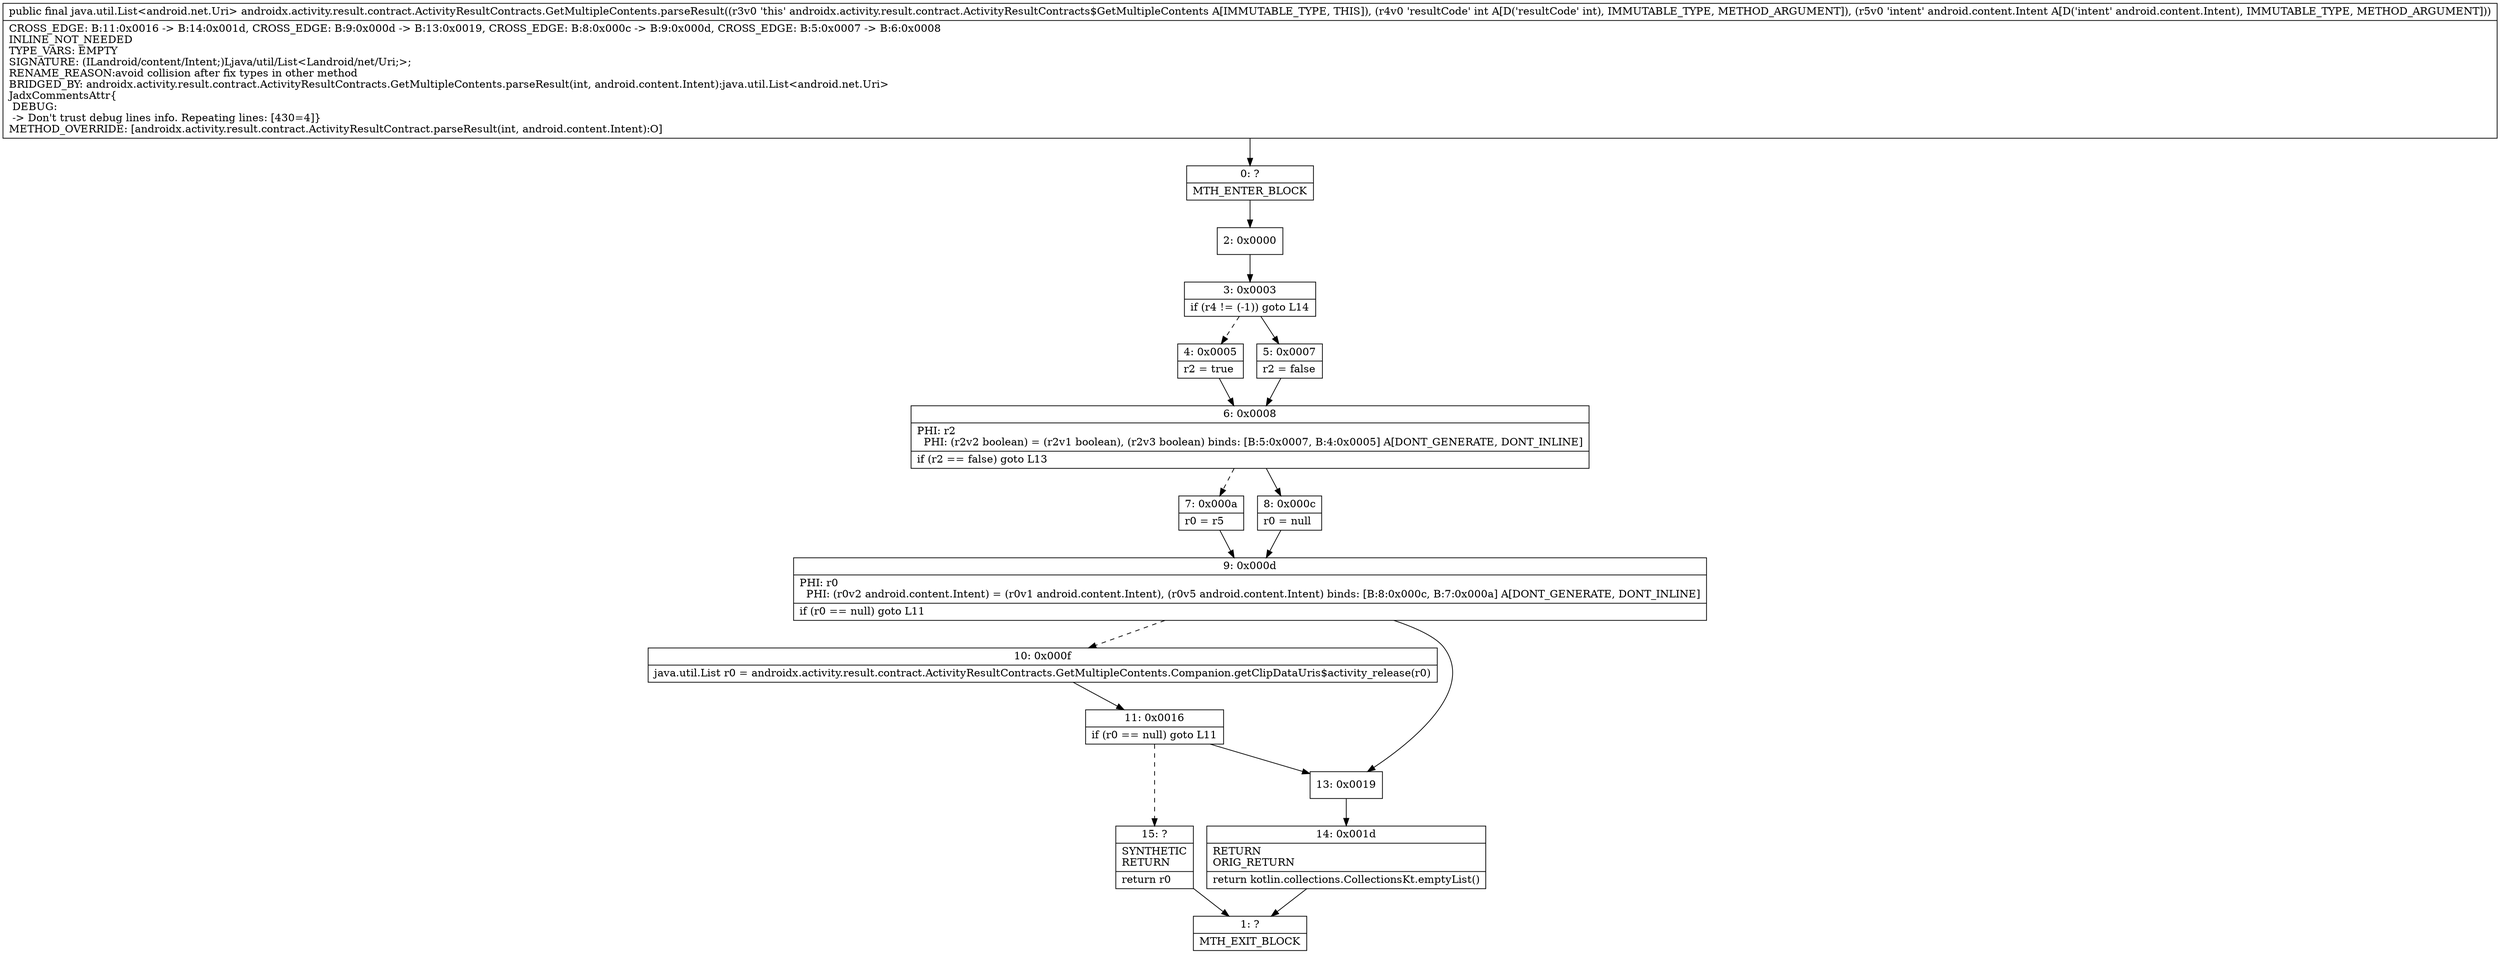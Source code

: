 digraph "CFG forandroidx.activity.result.contract.ActivityResultContracts.GetMultipleContents.parseResult(ILandroid\/content\/Intent;)Ljava\/util\/List;" {
Node_0 [shape=record,label="{0\:\ ?|MTH_ENTER_BLOCK\l}"];
Node_2 [shape=record,label="{2\:\ 0x0000}"];
Node_3 [shape=record,label="{3\:\ 0x0003|if (r4 != (\-1)) goto L14\l}"];
Node_4 [shape=record,label="{4\:\ 0x0005|r2 = true\l}"];
Node_6 [shape=record,label="{6\:\ 0x0008|PHI: r2 \l  PHI: (r2v2 boolean) = (r2v1 boolean), (r2v3 boolean) binds: [B:5:0x0007, B:4:0x0005] A[DONT_GENERATE, DONT_INLINE]\l|if (r2 == false) goto L13\l}"];
Node_7 [shape=record,label="{7\:\ 0x000a|r0 = r5\l}"];
Node_9 [shape=record,label="{9\:\ 0x000d|PHI: r0 \l  PHI: (r0v2 android.content.Intent) = (r0v1 android.content.Intent), (r0v5 android.content.Intent) binds: [B:8:0x000c, B:7:0x000a] A[DONT_GENERATE, DONT_INLINE]\l|if (r0 == null) goto L11\l}"];
Node_10 [shape=record,label="{10\:\ 0x000f|java.util.List r0 = androidx.activity.result.contract.ActivityResultContracts.GetMultipleContents.Companion.getClipDataUris$activity_release(r0)\l}"];
Node_11 [shape=record,label="{11\:\ 0x0016|if (r0 == null) goto L11\l}"];
Node_15 [shape=record,label="{15\:\ ?|SYNTHETIC\lRETURN\l|return r0\l}"];
Node_1 [shape=record,label="{1\:\ ?|MTH_EXIT_BLOCK\l}"];
Node_13 [shape=record,label="{13\:\ 0x0019}"];
Node_14 [shape=record,label="{14\:\ 0x001d|RETURN\lORIG_RETURN\l|return kotlin.collections.CollectionsKt.emptyList()\l}"];
Node_8 [shape=record,label="{8\:\ 0x000c|r0 = null\l}"];
Node_5 [shape=record,label="{5\:\ 0x0007|r2 = false\l}"];
MethodNode[shape=record,label="{public final java.util.List\<android.net.Uri\> androidx.activity.result.contract.ActivityResultContracts.GetMultipleContents.parseResult((r3v0 'this' androidx.activity.result.contract.ActivityResultContracts$GetMultipleContents A[IMMUTABLE_TYPE, THIS]), (r4v0 'resultCode' int A[D('resultCode' int), IMMUTABLE_TYPE, METHOD_ARGUMENT]), (r5v0 'intent' android.content.Intent A[D('intent' android.content.Intent), IMMUTABLE_TYPE, METHOD_ARGUMENT]))  | CROSS_EDGE: B:11:0x0016 \-\> B:14:0x001d, CROSS_EDGE: B:9:0x000d \-\> B:13:0x0019, CROSS_EDGE: B:8:0x000c \-\> B:9:0x000d, CROSS_EDGE: B:5:0x0007 \-\> B:6:0x0008\lINLINE_NOT_NEEDED\lTYPE_VARS: EMPTY\lSIGNATURE: (ILandroid\/content\/Intent;)Ljava\/util\/List\<Landroid\/net\/Uri;\>;\lRENAME_REASON:avoid collision after fix types in other method\lBRIDGED_BY: androidx.activity.result.contract.ActivityResultContracts.GetMultipleContents.parseResult(int, android.content.Intent):java.util.List\<android.net.Uri\>\lJadxCommentsAttr\{\l DEBUG: \l \-\> Don't trust debug lines info. Repeating lines: [430=4]\}\lMETHOD_OVERRIDE: [androidx.activity.result.contract.ActivityResultContract.parseResult(int, android.content.Intent):O]\l}"];
MethodNode -> Node_0;Node_0 -> Node_2;
Node_2 -> Node_3;
Node_3 -> Node_4[style=dashed];
Node_3 -> Node_5;
Node_4 -> Node_6;
Node_6 -> Node_7[style=dashed];
Node_6 -> Node_8;
Node_7 -> Node_9;
Node_9 -> Node_10[style=dashed];
Node_9 -> Node_13;
Node_10 -> Node_11;
Node_11 -> Node_13;
Node_11 -> Node_15[style=dashed];
Node_15 -> Node_1;
Node_13 -> Node_14;
Node_14 -> Node_1;
Node_8 -> Node_9;
Node_5 -> Node_6;
}


